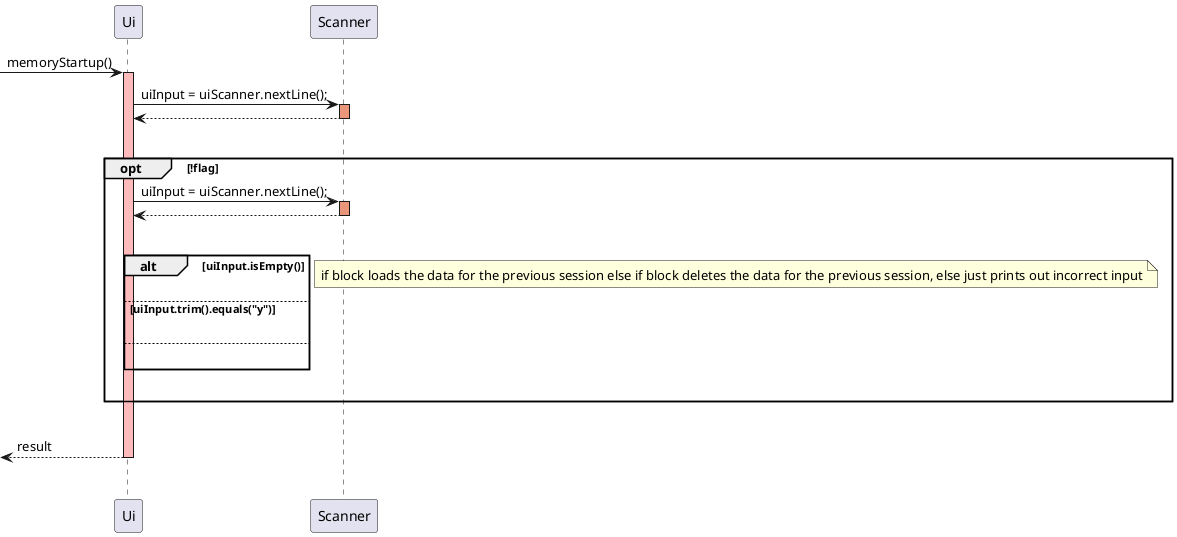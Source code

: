 @startuml
'https://plantuml.com/sequence-diagram
hide circle
skinparam classAttributeIconSize 0

participant "Ui"

->"Ui" :memoryStartup()
activate "Ui" #FFBBBB

"Ui" -> "Scanner" : uiInput = uiScanner.nextLine();
activate "Scanner" #DarkSalmon
return
|||
opt !flag
"Ui" -> "Scanner" : uiInput = uiScanner.nextLine();
activate "Scanner" #DarkSalmon
return
|||
alt  uiInput.isEmpty()
|||
else uiInput.trim().equals("y")
|||
else
|||
end
|||
note left: if block loads the data for the previous session else if block deletes the data for the previous session, else just prints out incorrect input
end
|||
return result
deactivate "Ui"
|||

@enduml